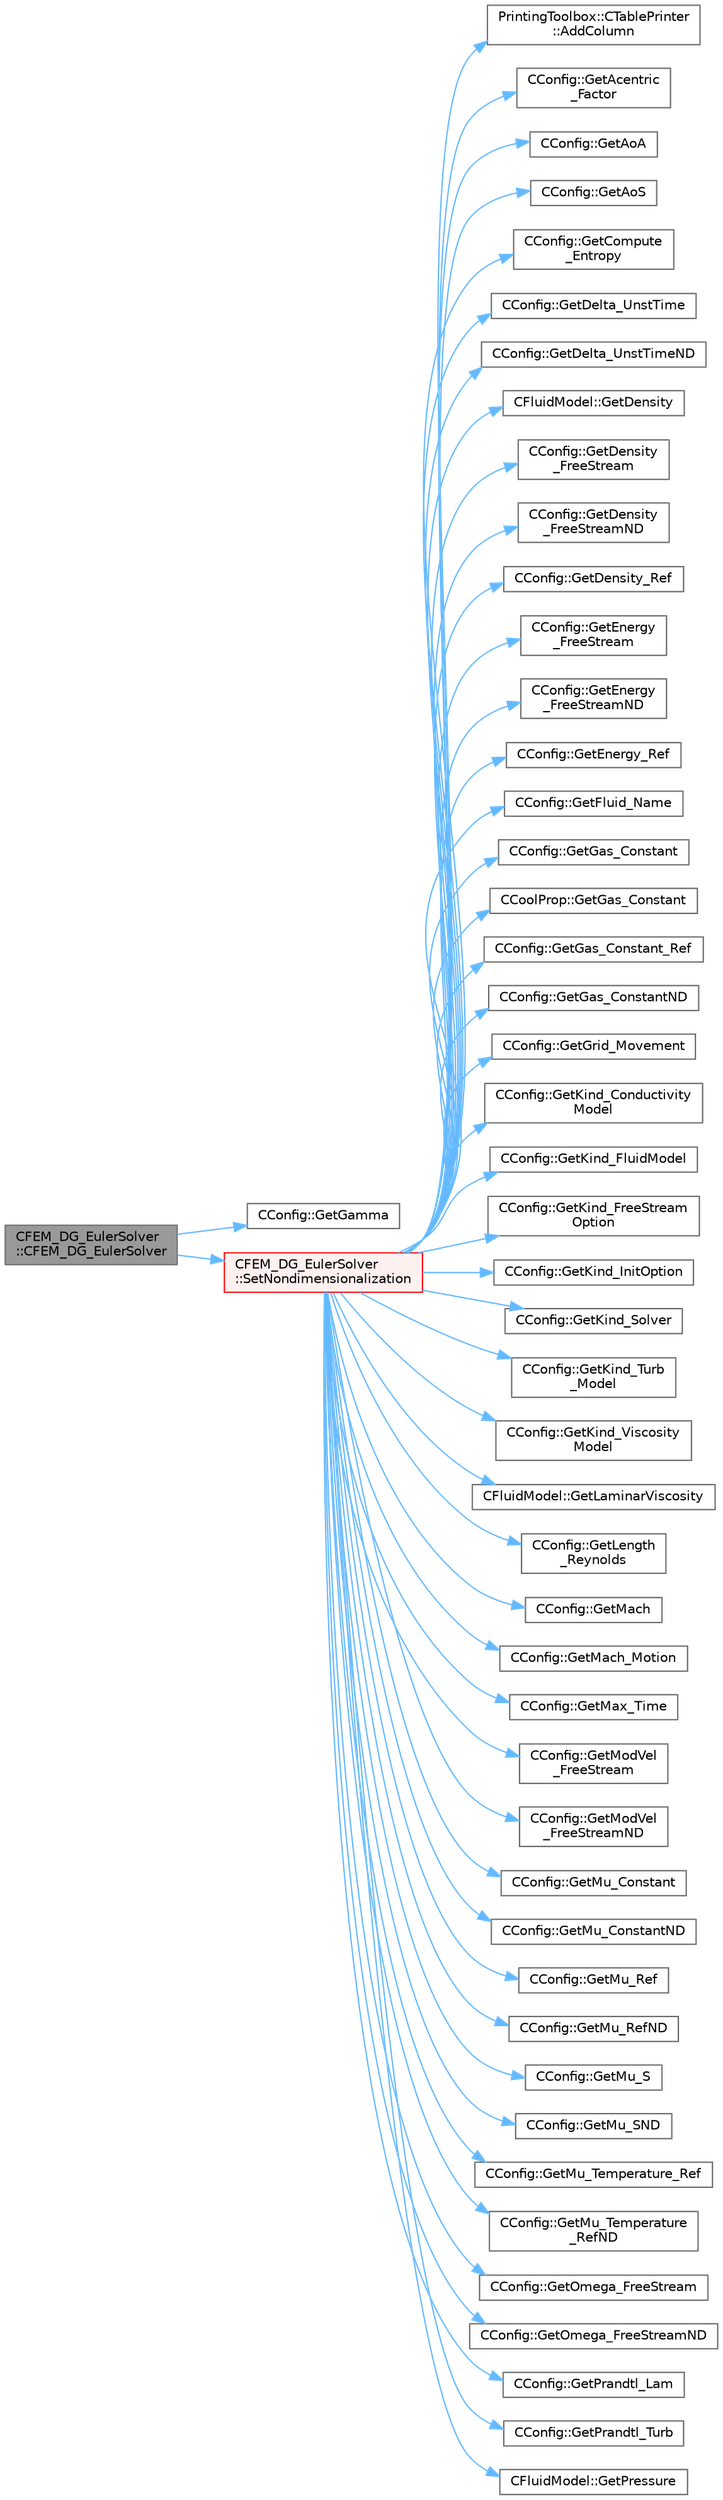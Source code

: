 digraph "CFEM_DG_EulerSolver::CFEM_DG_EulerSolver"
{
 // LATEX_PDF_SIZE
  bgcolor="transparent";
  edge [fontname=Helvetica,fontsize=10,labelfontname=Helvetica,labelfontsize=10];
  node [fontname=Helvetica,fontsize=10,shape=box,height=0.2,width=0.4];
  rankdir="LR";
  Node1 [id="Node000001",label="CFEM_DG_EulerSolver\l::CFEM_DG_EulerSolver",height=0.2,width=0.4,color="gray40", fillcolor="grey60", style="filled", fontcolor="black",tooltip=" "];
  Node1 -> Node2 [id="edge1_Node000001_Node000002",color="steelblue1",style="solid",tooltip=" "];
  Node2 [id="Node000002",label="CConfig::GetGamma",height=0.2,width=0.4,color="grey40", fillcolor="white", style="filled",URL="$classCConfig.html#a0b5df9254891b32a88e83880778f9261",tooltip="Get the value of the Gamma of fluid (ratio of specific heats)."];
  Node1 -> Node3 [id="edge2_Node000001_Node000003",color="steelblue1",style="solid",tooltip=" "];
  Node3 [id="Node000003",label="CFEM_DG_EulerSolver\l::SetNondimensionalization",height=0.2,width=0.4,color="red", fillcolor="#FFF0F0", style="filled",URL="$classCFEM__DG__EulerSolver.html#a31316dc2fe564329d9bb372961b10a3a",tooltip="Set the fluid solver nondimensionalization."];
  Node3 -> Node4 [id="edge3_Node000003_Node000004",color="steelblue1",style="solid",tooltip=" "];
  Node4 [id="Node000004",label="PrintingToolbox::CTablePrinter\l::AddColumn",height=0.2,width=0.4,color="grey40", fillcolor="white", style="filled",URL="$classPrintingToolbox_1_1CTablePrinter.html#af3ddbf0da1a37cc37be7caac031dd4c4",tooltip="Add a column to the table by specifiying the header name and the width."];
  Node3 -> Node5 [id="edge4_Node000003_Node000005",color="steelblue1",style="solid",tooltip=" "];
  Node5 [id="Node000005",label="CConfig::GetAcentric\l_Factor",height=0.2,width=0.4,color="grey40", fillcolor="white", style="filled",URL="$classCConfig.html#ac97b7a466e350cf5bb07f59e92d5f710",tooltip="Get the value of the critical pressure."];
  Node3 -> Node6 [id="edge5_Node000003_Node000006",color="steelblue1",style="solid",tooltip=" "];
  Node6 [id="Node000006",label="CConfig::GetAoA",height=0.2,width=0.4,color="grey40", fillcolor="white", style="filled",URL="$classCConfig.html#aa824c1a1b3c7cd05b7be414a76e0b250",tooltip="Get the angle of attack of the body. This is the angle between a reference line on a lifting body (of..."];
  Node3 -> Node7 [id="edge6_Node000003_Node000007",color="steelblue1",style="solid",tooltip=" "];
  Node7 [id="Node000007",label="CConfig::GetAoS",height=0.2,width=0.4,color="grey40", fillcolor="white", style="filled",URL="$classCConfig.html#a25bfd5255f84135494ca2c368a848f98",tooltip="Get the angle of sideslip of the body. It relates to the rotation of the aircraft centerline from the..."];
  Node3 -> Node8 [id="edge7_Node000003_Node000008",color="steelblue1",style="solid",tooltip=" "];
  Node8 [id="Node000008",label="CConfig::GetCompute\l_Entropy",height=0.2,width=0.4,color="grey40", fillcolor="white", style="filled",URL="$classCConfig.html#a60704d55b1335825d46dd4b7e5488268",tooltip="Function to make available whether or not the entropy must be computed."];
  Node3 -> Node9 [id="edge8_Node000003_Node000009",color="steelblue1",style="solid",tooltip=" "];
  Node9 [id="Node000009",label="CConfig::GetDelta_UnstTime",height=0.2,width=0.4,color="grey40", fillcolor="white", style="filled",URL="$classCConfig.html#a95f12a968f4553caf9bea4576fbf5812",tooltip="If we are prforming an unsteady simulation, there is only one value of the time step for the complete..."];
  Node3 -> Node10 [id="edge9_Node000003_Node000010",color="steelblue1",style="solid",tooltip=" "];
  Node10 [id="Node000010",label="CConfig::GetDelta_UnstTimeND",height=0.2,width=0.4,color="grey40", fillcolor="white", style="filled",URL="$classCConfig.html#a0acfef8e480970316e9e672eacd59e9b",tooltip="If we are prforming an unsteady simulation, there is only one value of the time step for the complete..."];
  Node3 -> Node11 [id="edge10_Node000003_Node000011",color="steelblue1",style="solid",tooltip=" "];
  Node11 [id="Node000011",label="CFluidModel::GetDensity",height=0.2,width=0.4,color="grey40", fillcolor="white", style="filled",URL="$classCFluidModel.html#aea74264efe7875c6f8c0aa62e3ccd62a",tooltip="Get fluid density."];
  Node3 -> Node12 [id="edge11_Node000003_Node000012",color="steelblue1",style="solid",tooltip=" "];
  Node12 [id="Node000012",label="CConfig::GetDensity\l_FreeStream",height=0.2,width=0.4,color="grey40", fillcolor="white", style="filled",URL="$classCConfig.html#a2cb974cc24ef5df2976b0725ec62400a",tooltip="Get the value of the freestream density."];
  Node3 -> Node13 [id="edge12_Node000003_Node000013",color="steelblue1",style="solid",tooltip=" "];
  Node13 [id="Node000013",label="CConfig::GetDensity\l_FreeStreamND",height=0.2,width=0.4,color="grey40", fillcolor="white", style="filled",URL="$classCConfig.html#af30dc08c28dd72bfcedc6a5a4e224036",tooltip="Get the value of the non-dimensionalized freestream density."];
  Node3 -> Node14 [id="edge13_Node000003_Node000014",color="steelblue1",style="solid",tooltip=" "];
  Node14 [id="Node000014",label="CConfig::GetDensity_Ref",height=0.2,width=0.4,color="grey40", fillcolor="white", style="filled",URL="$classCConfig.html#a3fc33aec68f64b757f1f9f3514cb97de",tooltip="Get the value of the reference density for non-dimensionalization."];
  Node3 -> Node15 [id="edge14_Node000003_Node000015",color="steelblue1",style="solid",tooltip=" "];
  Node15 [id="Node000015",label="CConfig::GetEnergy\l_FreeStream",height=0.2,width=0.4,color="grey40", fillcolor="white", style="filled",URL="$classCConfig.html#ae0560a2af73d360500134fb3a9c251ae",tooltip="Get the value of the freestream energy."];
  Node3 -> Node16 [id="edge15_Node000003_Node000016",color="steelblue1",style="solid",tooltip=" "];
  Node16 [id="Node000016",label="CConfig::GetEnergy\l_FreeStreamND",height=0.2,width=0.4,color="grey40", fillcolor="white", style="filled",URL="$classCConfig.html#afb412b420434a4b1a1dfb7be485b5c45",tooltip="Get the value of the non-dimensionalized freestream energy."];
  Node3 -> Node17 [id="edge16_Node000003_Node000017",color="steelblue1",style="solid",tooltip=" "];
  Node17 [id="Node000017",label="CConfig::GetEnergy_Ref",height=0.2,width=0.4,color="grey40", fillcolor="white", style="filled",URL="$classCConfig.html#aacd309c23c5d0e6605398072f7fd65b6",tooltip="Get the value of the reference energy for non-dimensionalization."];
  Node3 -> Node18 [id="edge17_Node000003_Node000018",color="steelblue1",style="solid",tooltip=" "];
  Node18 [id="Node000018",label="CConfig::GetFluid_Name",height=0.2,width=0.4,color="grey40", fillcolor="white", style="filled",URL="$classCConfig.html#abcea1b740b0b907b5db34c01de6e74d6",tooltip="Returns the name of the fluid we are using in CoolProp."];
  Node3 -> Node19 [id="edge18_Node000003_Node000019",color="steelblue1",style="solid",tooltip=" "];
  Node19 [id="Node000019",label="CConfig::GetGas_Constant",height=0.2,width=0.4,color="grey40", fillcolor="white", style="filled",URL="$classCConfig.html#a1cbe3f352a54757066fc75112343d30c",tooltip="Get the value of specific gas constant."];
  Node3 -> Node20 [id="edge19_Node000003_Node000020",color="steelblue1",style="solid",tooltip=" "];
  Node20 [id="Node000020",label="CCoolProp::GetGas_Constant",height=0.2,width=0.4,color="grey40", fillcolor="white", style="filled",URL="$classCCoolProp.html#a4b3e2bc755bf42c06fafe9cc6bb94a14",tooltip="Get the value of specific gas constant."];
  Node3 -> Node21 [id="edge20_Node000003_Node000021",color="steelblue1",style="solid",tooltip=" "];
  Node21 [id="Node000021",label="CConfig::GetGas_Constant_Ref",height=0.2,width=0.4,color="grey40", fillcolor="white", style="filled",URL="$classCConfig.html#aebfb3f25485baca7c446630ffd4f744f",tooltip="Get the reference value for the specific gas constant."];
  Node3 -> Node22 [id="edge21_Node000003_Node000022",color="steelblue1",style="solid",tooltip=" "];
  Node22 [id="Node000022",label="CConfig::GetGas_ConstantND",height=0.2,width=0.4,color="grey40", fillcolor="white", style="filled",URL="$classCConfig.html#a1431ababf767a9f74ff74fe9ef647957",tooltip="Get the value of specific gas constant."];
  Node3 -> Node23 [id="edge22_Node000003_Node000023",color="steelblue1",style="solid",tooltip=" "];
  Node23 [id="Node000023",label="CConfig::GetGrid_Movement",height=0.2,width=0.4,color="grey40", fillcolor="white", style="filled",URL="$classCConfig.html#a9182d3dbb0b3bfa2ebb944f18795f5ca",tooltip="Get information about the grid movement."];
  Node3 -> Node24 [id="edge23_Node000003_Node000024",color="steelblue1",style="solid",tooltip=" "];
  Node24 [id="Node000024",label="CConfig::GetKind_Conductivity\lModel",height=0.2,width=0.4,color="grey40", fillcolor="white", style="filled",URL="$classCConfig.html#acd8ad5627f0ef500dddc707b7e298527",tooltip="Get the value of the thermal conductivity model."];
  Node3 -> Node25 [id="edge24_Node000003_Node000025",color="steelblue1",style="solid",tooltip=" "];
  Node25 [id="Node000025",label="CConfig::GetKind_FluidModel",height=0.2,width=0.4,color="grey40", fillcolor="white", style="filled",URL="$classCConfig.html#a120698f22c0de262c4ffa659ee7ec49f",tooltip="Fluid model that we are using."];
  Node3 -> Node26 [id="edge25_Node000003_Node000026",color="steelblue1",style="solid",tooltip=" "];
  Node26 [id="Node000026",label="CConfig::GetKind_FreeStream\lOption",height=0.2,width=0.4,color="grey40", fillcolor="white", style="filled",URL="$classCConfig.html#af2d6ffff0f49615d08c1b755a71bba0d",tooltip="free stream option to initialize the solution"];
  Node3 -> Node27 [id="edge26_Node000003_Node000027",color="steelblue1",style="solid",tooltip=" "];
  Node27 [id="Node000027",label="CConfig::GetKind_InitOption",height=0.2,width=0.4,color="grey40", fillcolor="white", style="filled",URL="$classCConfig.html#a17b091e40a201c61340ee47414c40d77",tooltip="free stream option to initialize the solution"];
  Node3 -> Node28 [id="edge27_Node000003_Node000028",color="steelblue1",style="solid",tooltip=" "];
  Node28 [id="Node000028",label="CConfig::GetKind_Solver",height=0.2,width=0.4,color="grey40", fillcolor="white", style="filled",URL="$classCConfig.html#a77312cf52a5ba2cc1239b7cee6fce7a7",tooltip="Governing equations of the flow (it can be different from the run time equation)."];
  Node3 -> Node29 [id="edge28_Node000003_Node000029",color="steelblue1",style="solid",tooltip=" "];
  Node29 [id="Node000029",label="CConfig::GetKind_Turb\l_Model",height=0.2,width=0.4,color="grey40", fillcolor="white", style="filled",URL="$classCConfig.html#a42cf888b42ce34079b2e3987bbf147dd",tooltip="Get the kind of the turbulence model."];
  Node3 -> Node30 [id="edge29_Node000003_Node000030",color="steelblue1",style="solid",tooltip=" "];
  Node30 [id="Node000030",label="CConfig::GetKind_Viscosity\lModel",height=0.2,width=0.4,color="grey40", fillcolor="white", style="filled",URL="$classCConfig.html#a43b34c838ba25ed2030ee823025f8693",tooltip="Get the value of the viscosity model."];
  Node3 -> Node31 [id="edge30_Node000003_Node000031",color="steelblue1",style="solid",tooltip=" "];
  Node31 [id="Node000031",label="CFluidModel::GetLaminarViscosity",height=0.2,width=0.4,color="grey40", fillcolor="white", style="filled",URL="$classCFluidModel.html#ad0e35cb58779dc8fe3265c85b6c29905",tooltip="Get fluid dynamic viscosity."];
  Node3 -> Node32 [id="edge31_Node000003_Node000032",color="steelblue1",style="solid",tooltip=" "];
  Node32 [id="Node000032",label="CConfig::GetLength\l_Reynolds",height=0.2,width=0.4,color="grey40", fillcolor="white", style="filled",URL="$classCConfig.html#aa8e9fff7ea95095b24af1d6d85e709ef",tooltip="Get the value of the Reynolds length."];
  Node3 -> Node33 [id="edge32_Node000003_Node000033",color="steelblue1",style="solid",tooltip=" "];
  Node33 [id="Node000033",label="CConfig::GetMach",height=0.2,width=0.4,color="grey40", fillcolor="white", style="filled",URL="$classCConfig.html#a5a078901bb388e9caa9cb856e3348f0b",tooltip="Get the value of the Mach number (velocity divided by speed of sound)."];
  Node3 -> Node34 [id="edge33_Node000003_Node000034",color="steelblue1",style="solid",tooltip=" "];
  Node34 [id="Node000034",label="CConfig::GetMach_Motion",height=0.2,width=0.4,color="grey40", fillcolor="white", style="filled",URL="$classCConfig.html#a5442ec644c8d291d3e07c158ba5d54a4",tooltip="Get the mach number based on the mesh velocity and freestream quantities."];
  Node3 -> Node35 [id="edge34_Node000003_Node000035",color="steelblue1",style="solid",tooltip=" "];
  Node35 [id="Node000035",label="CConfig::GetMax_Time",height=0.2,width=0.4,color="grey40", fillcolor="white", style="filled",URL="$classCConfig.html#a24e3e69ee06afc40e125bbb7a3000105",tooltip="Get the maximum simulation time for time-domain problems."];
  Node3 -> Node36 [id="edge35_Node000003_Node000036",color="steelblue1",style="solid",tooltip=" "];
  Node36 [id="Node000036",label="CConfig::GetModVel\l_FreeStream",height=0.2,width=0.4,color="grey40", fillcolor="white", style="filled",URL="$classCConfig.html#ae6f2ae4b14dac6f6b8a605e0dbf8232b",tooltip="Get the magnitude of the free-stream velocity of the fluid."];
  Node3 -> Node37 [id="edge36_Node000003_Node000037",color="steelblue1",style="solid",tooltip=" "];
  Node37 [id="Node000037",label="CConfig::GetModVel\l_FreeStreamND",height=0.2,width=0.4,color="grey40", fillcolor="white", style="filled",URL="$classCConfig.html#aa8a6c2794b61c4b979774476daa31d24",tooltip="Get the non-dimensional magnitude of the free-stream velocity of the fluid."];
  Node3 -> Node38 [id="edge37_Node000003_Node000038",color="steelblue1",style="solid",tooltip=" "];
  Node38 [id="Node000038",label="CConfig::GetMu_Constant",height=0.2,width=0.4,color="grey40", fillcolor="white", style="filled",URL="$classCConfig.html#a8ad0309e2c5e3e108f57283f485da84b",tooltip="Get the value of the constant viscosity."];
  Node3 -> Node39 [id="edge38_Node000003_Node000039",color="steelblue1",style="solid",tooltip=" "];
  Node39 [id="Node000039",label="CConfig::GetMu_ConstantND",height=0.2,width=0.4,color="grey40", fillcolor="white", style="filled",URL="$classCConfig.html#afd7ee77c964a1f8788f381fa058abebb",tooltip="Get the value of the non-dimensional constant viscosity."];
  Node3 -> Node40 [id="edge39_Node000003_Node000040",color="steelblue1",style="solid",tooltip=" "];
  Node40 [id="Node000040",label="CConfig::GetMu_Ref",height=0.2,width=0.4,color="grey40", fillcolor="white", style="filled",URL="$classCConfig.html#ac0cbff2302cdafd7ec8763d8cccb5c96",tooltip="Get the value of the reference viscosity for Sutherland model."];
  Node3 -> Node41 [id="edge40_Node000003_Node000041",color="steelblue1",style="solid",tooltip=" "];
  Node41 [id="Node000041",label="CConfig::GetMu_RefND",height=0.2,width=0.4,color="grey40", fillcolor="white", style="filled",URL="$classCConfig.html#ad39a443e4e279629992ee5b0a28369d4",tooltip="Get the value of the non-dimensional reference viscosity for Sutherland model."];
  Node3 -> Node42 [id="edge41_Node000003_Node000042",color="steelblue1",style="solid",tooltip=" "];
  Node42 [id="Node000042",label="CConfig::GetMu_S",height=0.2,width=0.4,color="grey40", fillcolor="white", style="filled",URL="$classCConfig.html#a156a993be17167f5423d7f214eacacd1",tooltip="Get the value of the reference S for Sutherland model."];
  Node3 -> Node43 [id="edge42_Node000003_Node000043",color="steelblue1",style="solid",tooltip=" "];
  Node43 [id="Node000043",label="CConfig::GetMu_SND",height=0.2,width=0.4,color="grey40", fillcolor="white", style="filled",URL="$classCConfig.html#a749fbc1203269c6d558df3a15420e4d6",tooltip="Get the value of the non-dimensional reference S for Sutherland model."];
  Node3 -> Node44 [id="edge43_Node000003_Node000044",color="steelblue1",style="solid",tooltip=" "];
  Node44 [id="Node000044",label="CConfig::GetMu_Temperature_Ref",height=0.2,width=0.4,color="grey40", fillcolor="white", style="filled",URL="$classCConfig.html#af9e1b33acd0dadb62a72c01f869bf458",tooltip="Get the value of the reference temperature for Sutherland model."];
  Node3 -> Node45 [id="edge44_Node000003_Node000045",color="steelblue1",style="solid",tooltip=" "];
  Node45 [id="Node000045",label="CConfig::GetMu_Temperature\l_RefND",height=0.2,width=0.4,color="grey40", fillcolor="white", style="filled",URL="$classCConfig.html#a7f4cbbdfb39947eb017ecf426312c058",tooltip="Get the value of the non-dimensional reference temperature for Sutherland model."];
  Node3 -> Node46 [id="edge45_Node000003_Node000046",color="steelblue1",style="solid",tooltip=" "];
  Node46 [id="Node000046",label="CConfig::GetOmega_FreeStream",height=0.2,width=0.4,color="grey40", fillcolor="white", style="filled",URL="$classCConfig.html#a2a1b3c69057e4fe0bb595715d68c226a",tooltip="Get the value of the non-dimensionalized freestream viscosity."];
  Node3 -> Node47 [id="edge46_Node000003_Node000047",color="steelblue1",style="solid",tooltip=" "];
  Node47 [id="Node000047",label="CConfig::GetOmega_FreeStreamND",height=0.2,width=0.4,color="grey40", fillcolor="white", style="filled",URL="$classCConfig.html#aa0a0c73d5e090c06207da47dd18edc74",tooltip="Get the value of the non-dimensionalized freestream viscosity."];
  Node3 -> Node48 [id="edge47_Node000003_Node000048",color="steelblue1",style="solid",tooltip=" "];
  Node48 [id="Node000048",label="CConfig::GetPrandtl_Lam",height=0.2,width=0.4,color="grey40", fillcolor="white", style="filled",URL="$classCConfig.html#a502035c2b049606186e11e01b7df626a",tooltip="Get the value of the laminar Prandtl number."];
  Node3 -> Node49 [id="edge48_Node000003_Node000049",color="steelblue1",style="solid",tooltip=" "];
  Node49 [id="Node000049",label="CConfig::GetPrandtl_Turb",height=0.2,width=0.4,color="grey40", fillcolor="white", style="filled",URL="$classCConfig.html#a4b89ad15fa82f93ca8ccfe945e2c14a7",tooltip="Get the value of the turbulent Prandtl number."];
  Node3 -> Node50 [id="edge49_Node000003_Node000050",color="steelblue1",style="solid",tooltip=" "];
  Node50 [id="Node000050",label="CFluidModel::GetPressure",height=0.2,width=0.4,color="grey40", fillcolor="white", style="filled",URL="$classCFluidModel.html#aee63b54308942e8b61b62a12a3278029",tooltip="Get fluid pressure."];
}
